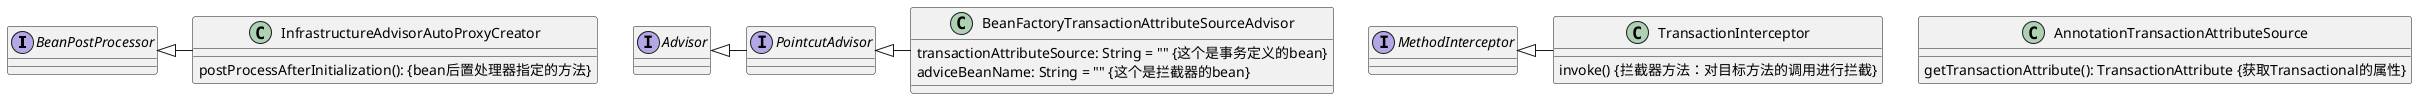 @startuml
'https://plantuml.com/class-diagram

interface BeanPostProcessor
BeanPostProcessor <|- InfrastructureAdvisorAutoProxyCreator
class InfrastructureAdvisorAutoProxyCreator {

    postProcessAfterInitialization(): {bean后置处理器指定的方法}
}

interface Advisor
interface PointcutAdvisor
Advisor <|- PointcutAdvisor
PointcutAdvisor <|- BeanFactoryTransactionAttributeSourceAdvisor
class BeanFactoryTransactionAttributeSourceAdvisor {
    transactionAttributeSource: String = "" {这个是事务定义的bean}
    adviceBeanName: String = "" {这个是拦截器的bean}
}


interface MethodInterceptor
MethodInterceptor <|- TransactionInterceptor
class TransactionInterceptor {
    invoke() {拦截器方法：对目标方法的调用进行拦截}
}

class AnnotationTransactionAttributeSource {
    getTransactionAttribute(): TransactionAttribute {获取Transactional的属性}
}

@enduml
